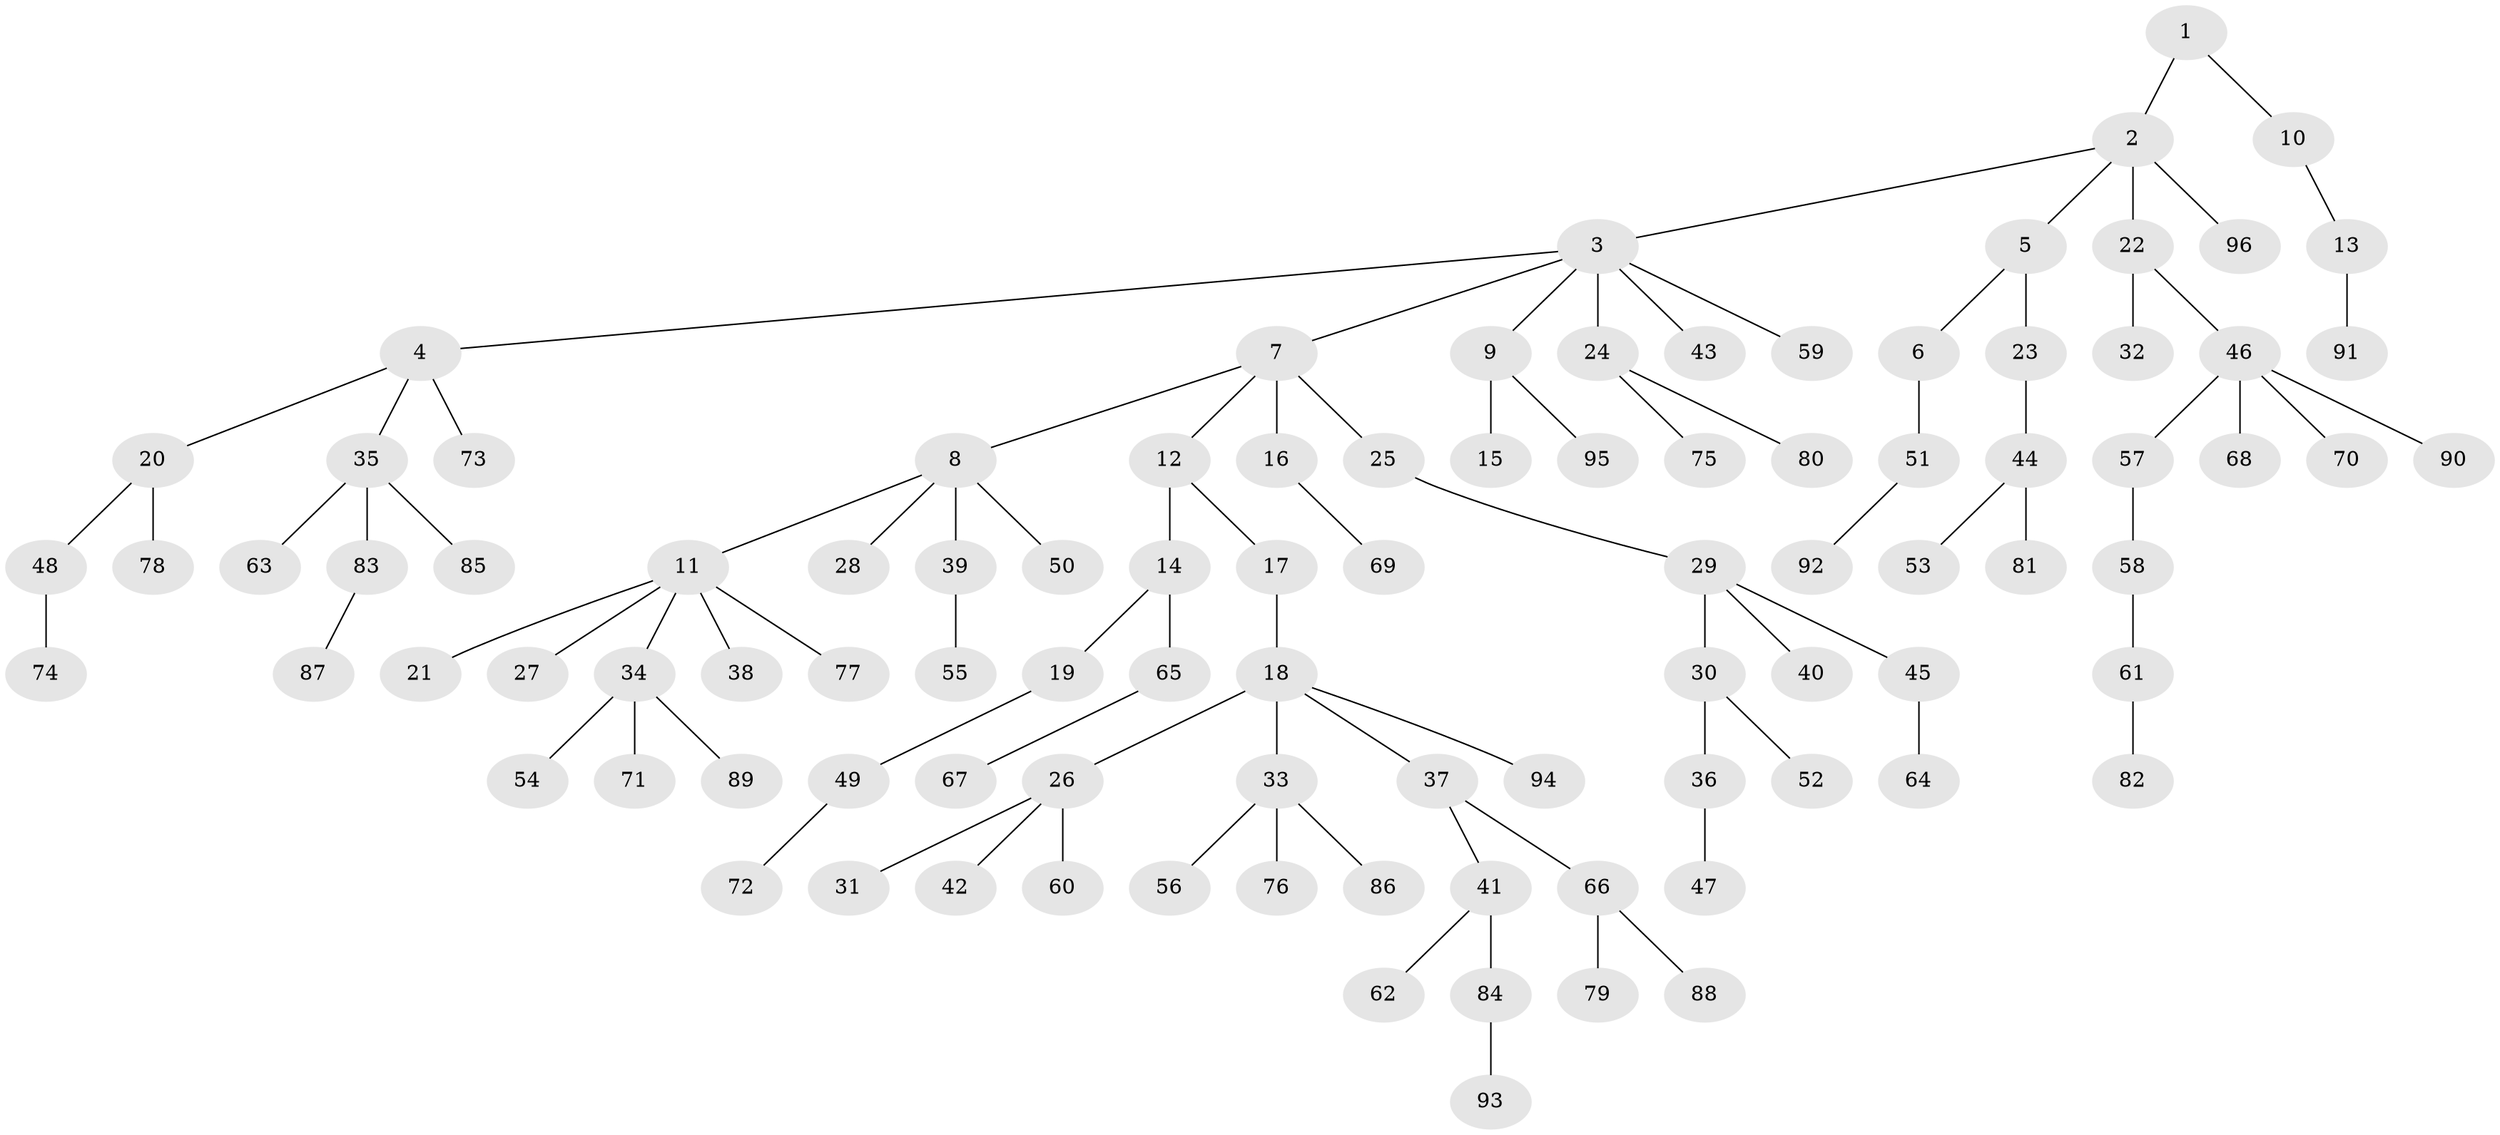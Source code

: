 // coarse degree distribution, {5: 0.029850746268656716, 9: 0.014925373134328358, 3: 0.07462686567164178, 8: 0.014925373134328358, 2: 0.1791044776119403, 6: 0.014925373134328358, 1: 0.6119402985074627, 7: 0.014925373134328358, 4: 0.04477611940298507}
// Generated by graph-tools (version 1.1) at 2025/19/03/04/25 18:19:19]
// undirected, 96 vertices, 95 edges
graph export_dot {
graph [start="1"]
  node [color=gray90,style=filled];
  1;
  2;
  3;
  4;
  5;
  6;
  7;
  8;
  9;
  10;
  11;
  12;
  13;
  14;
  15;
  16;
  17;
  18;
  19;
  20;
  21;
  22;
  23;
  24;
  25;
  26;
  27;
  28;
  29;
  30;
  31;
  32;
  33;
  34;
  35;
  36;
  37;
  38;
  39;
  40;
  41;
  42;
  43;
  44;
  45;
  46;
  47;
  48;
  49;
  50;
  51;
  52;
  53;
  54;
  55;
  56;
  57;
  58;
  59;
  60;
  61;
  62;
  63;
  64;
  65;
  66;
  67;
  68;
  69;
  70;
  71;
  72;
  73;
  74;
  75;
  76;
  77;
  78;
  79;
  80;
  81;
  82;
  83;
  84;
  85;
  86;
  87;
  88;
  89;
  90;
  91;
  92;
  93;
  94;
  95;
  96;
  1 -- 2;
  1 -- 10;
  2 -- 3;
  2 -- 5;
  2 -- 22;
  2 -- 96;
  3 -- 4;
  3 -- 7;
  3 -- 9;
  3 -- 24;
  3 -- 43;
  3 -- 59;
  4 -- 20;
  4 -- 35;
  4 -- 73;
  5 -- 6;
  5 -- 23;
  6 -- 51;
  7 -- 8;
  7 -- 12;
  7 -- 16;
  7 -- 25;
  8 -- 11;
  8 -- 28;
  8 -- 39;
  8 -- 50;
  9 -- 15;
  9 -- 95;
  10 -- 13;
  11 -- 21;
  11 -- 27;
  11 -- 34;
  11 -- 38;
  11 -- 77;
  12 -- 14;
  12 -- 17;
  13 -- 91;
  14 -- 19;
  14 -- 65;
  16 -- 69;
  17 -- 18;
  18 -- 26;
  18 -- 33;
  18 -- 37;
  18 -- 94;
  19 -- 49;
  20 -- 48;
  20 -- 78;
  22 -- 32;
  22 -- 46;
  23 -- 44;
  24 -- 75;
  24 -- 80;
  25 -- 29;
  26 -- 31;
  26 -- 42;
  26 -- 60;
  29 -- 30;
  29 -- 40;
  29 -- 45;
  30 -- 36;
  30 -- 52;
  33 -- 56;
  33 -- 76;
  33 -- 86;
  34 -- 54;
  34 -- 71;
  34 -- 89;
  35 -- 63;
  35 -- 83;
  35 -- 85;
  36 -- 47;
  37 -- 41;
  37 -- 66;
  39 -- 55;
  41 -- 62;
  41 -- 84;
  44 -- 53;
  44 -- 81;
  45 -- 64;
  46 -- 57;
  46 -- 68;
  46 -- 70;
  46 -- 90;
  48 -- 74;
  49 -- 72;
  51 -- 92;
  57 -- 58;
  58 -- 61;
  61 -- 82;
  65 -- 67;
  66 -- 79;
  66 -- 88;
  83 -- 87;
  84 -- 93;
}
